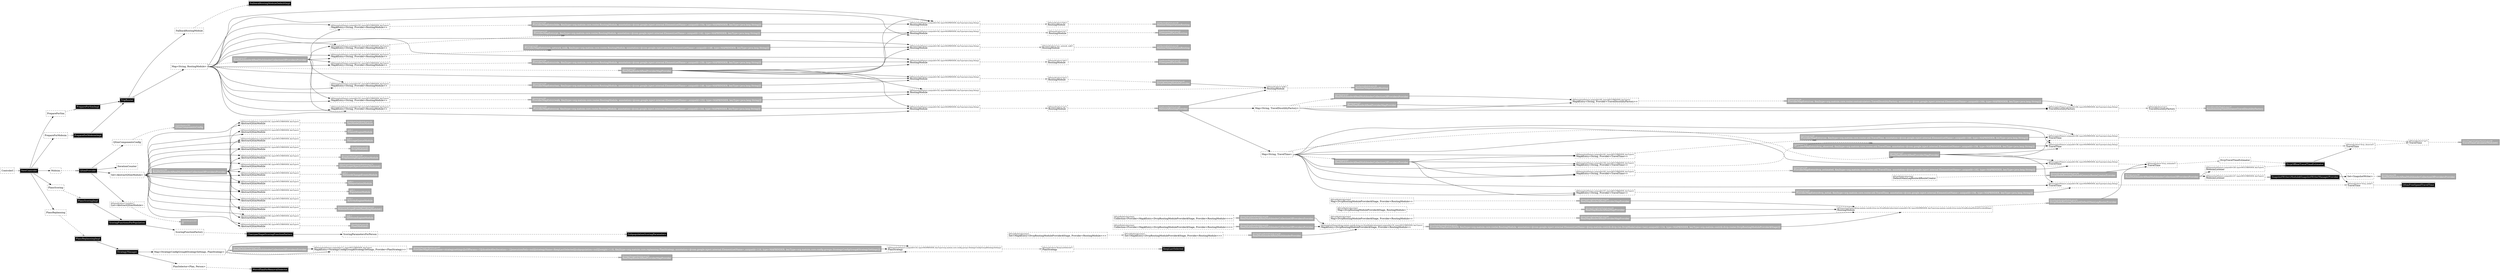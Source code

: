 digraph injector {
graph [rankdir=LR];
x50 [margin="0.02,0", shape=box, style=solid, label=<<table cellspacing="0" cellpadding="5" cellborder="0" border="0"><tr><td align="left" port="header" bgcolor="#000000"><font color="#ffffff">PrepareForMobsimImpl<br align="left"/></font></td></tr></table>>]
x70 [margin="0.02,0", shape=box, style=solid, label=<<table cellspacing="0" cellpadding="5" cellborder="0" border="0"><tr><td align="left" port="header" bgcolor="#aaaaaa"><font color="#ffffff" point-size="10">AbstractDvrpModeModule.java:64<br align="left"/></font><font color="#ffffff">RealMultibinder$RealMultibinderCollectionOfProvidersProvider<br align="left"/></font></td></tr></table>>]
x19 [margin="0.02,0", shape=box, style=dashed, label=<<table cellspacing="0" cellpadding="5" cellborder="0" border="0"><tr><td align="left" port="header" bgcolor="#ffffff"><font color="#000000" point-size="10">@DvrpMode(value=taxi)<br align="left"/></font><font color="#000000">Map&lt;DvrpRoutingModuleProvider$Stage, Provider&lt;RoutingModule&gt;&gt;<br align="left"/></font></td></tr></table>>]
x23 [margin="0.02,0", shape=box, style=solid, label=<<table cellspacing="0" cellpadding="5" cellborder="0" border="0"><tr><td align="left" port="header" bgcolor="#aaaaaa"><font color="#ffffff" point-size="10">Controler.java:223<br align="left"/></font><font color="#ffffff">[]<br align="left"/></font></td></tr></table>>]
x63 [margin="0.02,0", shape=box, style=dashed, label=<<table cellspacing="0" cellpadding="5" cellborder="0" border="0"><tr><td align="left" port="header" bgcolor="#ffffff"><font color="#000000">IterationCounter<br align="left"/></font></td></tr></table>>]
x95 [margin="0.02,0", shape=box, style=solid, label=<<table cellspacing="0" cellpadding="5" cellborder="0" border="0"><tr><td align="left" port="header" bgcolor="#000000"><font color="#ffffff">PlansScoringImpl<br align="left"/></font></td></tr></table>>]
x119 [margin="0.02,0", shape=box, style=dashed, label=<<table cellspacing="0" cellpadding="5" cellborder="0" border="0"><tr><td align="left" port="header" bgcolor="#ffffff"><font color="#000000" point-size="10">@Element(setName=,uniqueId=108, type=MULTIBINDER, keyType=)<br align="left"/></font><font color="#000000">AbstractQSimModule<br align="left"/></font></td></tr></table>>]
x126 [margin="0.02,0", shape=box, style=solid, label=<<table cellspacing="0" cellpadding="5" cellborder="0" border="0"><tr><td align="left" port="header" bgcolor="#aaaaaa"><font color="#ffffff" point-size="10">null:-1<br align="left"/></font><font color="#ffffff">PopulationModule<br align="left"/></font></td></tr></table>>]
x65 [margin="0.02,0", shape=box, style=dashed, label=<<table cellspacing="0" cellpadding="5" cellborder="0" border="0"><tr><td align="left" port="header" bgcolor="#ffffff"><font color="#000000">Mobsim<br align="left"/></font></td></tr></table>>]
x151 [margin="0.02,0", shape=box, style=solid, label=<<table cellspacing="0" cellpadding="5" cellborder="0" border="0"><tr><td align="left" port="header" bgcolor="#000000"><font color="#ffffff">TripRouter<br align="left"/></font></td></tr></table>>]
x21 [margin="0.02,0", shape=box, style=dashed, label=<<table cellspacing="0" cellpadding="5" cellborder="0" border="0"><tr><td align="left" port="header" bgcolor="#ffffff"><font color="#000000">Map&lt;String, RoutingModule&gt;<br align="left"/></font></td></tr></table>>]
x101 [margin="0.02,0", shape=box, style=dashed, label=<<table cellspacing="0" cellpadding="5" cellborder="0" border="0"><tr><td align="left" port="header" bgcolor="#ffffff"><font color="#000000" point-size="10">@Element(setName=,uniqueId=165, type=MULTIBINDER, keyType=)<br align="left"/></font><font color="#000000">Map$Entry&lt;String, Provider&lt;TravelDisutilityFactory&gt;&gt;<br align="left"/></font></td></tr></table>>]
x52 [margin="0.02,0", shape=box, style=solid, label=<<table cellspacing="0" cellpadding="5" cellborder="0" border="0"><tr><td align="left" port="header" bgcolor="#000000"><font color="#ffffff">WorstPlanForRemovalSelector<br align="left"/></font></td></tr></table>>]
x76 [margin="0.02,0", shape=box, style=solid, label=<<table cellspacing="0" cellpadding="5" cellborder="0" border="0"><tr><td align="left" port="header" bgcolor="#aaaaaa"><font color="#ffffff" point-size="10">Modules.java:196<br align="left"/></font><font color="#ffffff">RealMultibinder$RealMultibinderCollectionOfProvidersProvider<br align="left"/></font></td></tr></table>>]
x114 [margin="0.02,0", shape=box, style=dashed, label=<<table cellspacing="0" cellpadding="5" cellborder="0" border="0"><tr><td align="left" port="header" bgcolor="#ffffff"><font color="#000000" point-size="10">@Element(setName=,uniqueId=115, type=MULTIBINDER, keyType=)<br align="left"/></font><font color="#000000">AbstractQSimModule<br align="left"/></font></td></tr></table>>]
x127 [margin="0.02,0", shape=box, style=dashed, label=<<table cellspacing="0" cellpadding="5" cellborder="0" border="0"><tr><td align="left" port="header" bgcolor="#ffffff"><font color="#000000" point-size="10">@Named(value="pt")<br align="left"/></font><font color="#000000">RoutingModule<br align="left"/></font></td></tr></table>>]
x153 [margin="0.02,0", shape=box, style=solid, label=<<table cellspacing="0" cellpadding="5" cellborder="0" border="0"><tr><td align="left" port="header" bgcolor="#aaaaaa"><font color="#ffffff" point-size="10">AbstractDvrpModeModule.java:64<br align="left"/></font><font color="#ffffff">RealMapBinder$RealProviderMapProvider<br align="left"/></font></td></tr></table>>]
x82 [margin="0.02,0", shape=box, style=dashed, label=<<table cellspacing="0" cellpadding="5" cellborder="0" border="0"><tr><td align="left" port="header" bgcolor="#ffffff"><font color="#000000" point-size="10">@Element(setName=,uniqueId=160, type=MAPBINDER, keyType=java.lang.String)<br align="left"/></font><font color="#000000">TravelTime<br align="left"/></font></td></tr></table>>]
x91 [margin="0.02,0", shape=box, style=dashed, label=<<table cellspacing="0" cellpadding="5" cellborder="0" border="0"><tr><td align="left" port="header" bgcolor="#ffffff"><font color="#000000" point-size="10">@Element(setName=,uniqueId=150, type=MAPBINDER, keyType=java.lang.String)<br align="left"/></font><font color="#000000">RoutingModule<br align="left"/></font></td></tr></table>>]
x26 [margin="0.02,0", shape=box, style=dashed, label=<<table cellspacing="0" cellpadding="5" cellborder="0" border="0"><tr><td align="left" port="header" bgcolor="#ffffff"><font color="#000000">FallbackRoutingModule<br align="left"/></font></td></tr></table>>]
x59 [margin="0.02,0", shape=box, style=dashed, label=<<table cellspacing="0" cellpadding="5" cellborder="0" border="0"><tr><td align="left" port="header" bgcolor="#ffffff"><font color="#000000" point-size="10">@Named(value="ride")<br align="left"/></font><font color="#000000">RoutingModule<br align="left"/></font></td></tr></table>>]
x25 [margin="0.02,0", shape=box, style=solid, label=<<table cellspacing="0" cellpadding="5" cellborder="0" border="0"><tr><td align="left" port="header" bgcolor="#aaaaaa"><font color="#ffffff" point-size="10">Modules.java:196<br align="left"/></font><font color="#ffffff">RealMultibinder$RealMultibinderCollectionOfProvidersProvider<br align="left"/></font></td></tr></table>>]
x123 [margin="0.02,0", shape=box, style=dashed, label=<<table cellspacing="0" cellpadding="5" cellborder="0" border="0"><tr><td align="left" port="header" bgcolor="#ffffff"><font color="#000000" point-size="10">@Element(setName=,uniqueId=109, type=MULTIBINDER, keyType=)<br align="left"/></font><font color="#000000">AbstractQSimModule<br align="left"/></font></td></tr></table>>]
x3 [margin="0.02,0", shape=box, style=solid, label=<<table cellspacing="0" cellpadding="5" cellborder="0" border="0"><tr><td align="left" port="header" bgcolor="#aaaaaa"><font color="#ffffff" point-size="10">DvrpModule.java:85<br align="left"/></font><font color="#ffffff">DvrpModule$1<br align="left"/></font></td></tr></table>>]
x40 [margin="0.02,0", shape=box, style=solid, label=<<table cellspacing="0" cellpadding="5" cellborder="0" border="0"><tr><td align="left" port="header" bgcolor="#aaaaaa"><font color="#ffffff" point-size="10">Injector.java:129<br align="left"/></font><font color="#ffffff">ProviderMapEntry(bike, Key[type=org.matsim.core.router.RoutingModule, annotation=@com.google.inject.internal.Element(setName=,uniqueId=154, type=MAPBINDER, keyType=java.lang.String)])<br align="left"/></font></td></tr></table>>]
x7 [margin="0.02,0", shape=box, style=dashed, label=<<table cellspacing="0" cellpadding="5" cellborder="0" border="0"><tr><td align="left" port="header" bgcolor="#ffffff"><font color="#000000" point-size="10">@Element(setName=,uniqueId=136, type=MULTIBINDER, keyType=)<br align="left"/></font><font color="#000000">AbstractQSimModule<br align="left"/></font></td></tr></table>>]
x73 [margin="0.02,0", shape=box, style=dashed, label=<<table cellspacing="0" cellpadding="5" cellborder="0" border="0"><tr><td align="left" port="header" bgcolor="#ffffff"><font color="#000000" point-size="10">@Element(setName=,uniqueId=129, type=MULTIBINDER, keyType=)<br align="left"/></font><font color="#000000">MobsimListener<br align="left"/></font></td></tr></table>>]
x48 [margin="0.02,0", shape=box, style=dashed, label=<<table cellspacing="0" cellpadding="5" cellborder="0" border="0"><tr><td align="left" port="header" bgcolor="#ffffff"><font color="#000000">PlansScoring<br align="left"/></font></td></tr></table>>]
x28 [margin="0.02,0", shape=box, style=dashed, label=<<table cellspacing="0" cellpadding="5" cellborder="0" border="0"><tr><td align="left" port="header" bgcolor="#ffffff"><font color="#000000" point-size="10">@Element(setName=,uniqueId=151, type=MULTIBINDER, keyType=)<br align="left"/></font><font color="#000000">Map$Entry&lt;String, Provider&lt;RoutingModule&gt;&gt;<br align="left"/></font></td></tr></table>>]
x34 [margin="0.02,0", shape=box, style=solid, label=<<table cellspacing="0" cellpadding="5" cellborder="0" border="0"><tr><td align="left" port="header" bgcolor="#aaaaaa"><font color="#ffffff" point-size="10">Injector.java:129<br align="left"/></font><font color="#ffffff">ProviderMapEntry(taxi, Key[type=org.matsim.core.router.RoutingModule, annotation=@com.google.inject.internal.Element(setName=,uniqueId=146, type=MAPBINDER, keyType=java.lang.String)])<br align="left"/></font></td></tr></table>>]
x58 [margin="0.02,0", shape=box, style=dashed, label=<<table cellspacing="0" cellpadding="5" cellborder="0" border="0"><tr><td align="left" port="header" bgcolor="#ffffff"><font color="#000000">PrepareForSim<br align="left"/></font></td></tr></table>>]
x156 [margin="0.02,0", shape=box, style=dashed, label=<<table cellspacing="0" cellpadding="5" cellborder="0" border="0"><tr><td align="left" port="header" bgcolor="#ffffff"><font color="#000000" point-size="10">@Element(setName=,uniqueId=159, type=MULTIBINDER, keyType=)<br align="left"/></font><font color="#000000">Map$Entry&lt;String, Provider&lt;TravelTime&gt;&gt;<br align="left"/></font></td></tr></table>>]
x157 [margin="0.02,0", shape=box, style=solid, label=<<table cellspacing="0" cellpadding="5" cellborder="0" border="0"><tr><td align="left" port="header" bgcolor="#aaaaaa"><font color="#ffffff" point-size="10">Injector.java:129<br align="left"/></font><font color="#ffffff">ProviderMapEntry(dvrp_observed, Key[type=org.matsim.core.router.util.TravelTime, annotation=@com.google.inject.internal.Element(setName=,uniqueId=158, type=MAPBINDER, keyType=java.lang.String)])<br align="left"/></font></td></tr></table>>]
x55 [margin="0.02,0", shape=box, style=solid, label=<<table cellspacing="0" cellpadding="5" cellborder="0" border="0"><tr><td align="left" port="header" bgcolor="#aaaaaa"><font color="#ffffff" point-size="10">Injector.java:127<br align="left"/></font><font color="#ffffff">RealMapBinder$RealProviderMapProvider<br align="left"/></font></td></tr></table>>]
x74 [margin="0.02,0", shape=box, style=dashed, label=<<table cellspacing="0" cellpadding="5" cellborder="0" border="0"><tr><td align="left" port="header" bgcolor="#ffffff"><font color="#000000">Set&lt;AbstractQSimModule&gt;<br align="left"/></font></td></tr></table>>]
x143 [margin="0.02,0", shape=box, style=dashed, label=<<table cellspacing="0" cellpadding="5" cellborder="0" border="0"><tr><td align="left" port="header" bgcolor="#ffffff"><font color="#000000" point-size="10">@DvrpMode(value=taxi)<br align="left"/></font><font color="#000000">Map&lt;DvrpRoutingModuleProvider$Stage, RoutingModule&gt;<br align="left"/></font></td></tr></table>>]
x22 [margin="0.02,0", shape=box, style=dashed, label=<<table cellspacing="0" cellpadding="5" cellborder="0" border="0"><tr><td align="left" port="header" bgcolor="#ffffff"><font color="#000000" point-size="10">@Named(value="overrides")<br align="left"/></font><font color="#000000">List&lt;AbstractQSimModule&gt;<br align="left"/></font></td></tr></table>>]
x45 [margin="0.02,0", shape=box, style=dashed, label=<<table cellspacing="0" cellpadding="5" cellborder="0" border="0"><tr><td align="left" port="header" bgcolor="#ffffff"><font color="#000000" point-size="10">@Named(value="dvrp_estimated")<br align="left"/></font><font color="#000000">TravelTime<br align="left"/></font></td></tr></table>>]
x80 [margin="0.02,0", shape=box, style=dashed, label=<<table cellspacing="0" cellpadding="5" cellborder="0" border="0"><tr><td align="left" port="header" bgcolor="#ffffff"><font color="#000000" point-size="10">@Element(setName=,uniqueId=152, type=MAPBINDER, keyType=java.lang.String)<br align="left"/></font><font color="#000000">RoutingModule<br align="left"/></font></td></tr></table>>]
x99 [margin="0.02,0", shape=box, style=solid, label=<<table cellspacing="0" cellpadding="5" cellborder="0" border="0"><tr><td align="left" port="header" bgcolor="#000000"><font color="#ffffff">QSimProvider<br align="left"/></font></td></tr></table>>]
x62 [margin="0.02,0", shape=box, style=solid, label=<<table cellspacing="0" cellpadding="5" cellborder="0" border="0"><tr><td align="left" port="header" bgcolor="#aaaaaa"><font color="#ffffff" point-size="10">TravelTimeCalculatorModule.java:69<br align="left"/></font><font color="#ffffff">TravelTimeCalculatorModule$1<br align="left"/></font></td></tr></table>>]
x8 [margin="0.02,0", shape=box, style=solid, label=<<table cellspacing="0" cellpadding="5" cellborder="0" border="0"><tr><td align="left" port="header" bgcolor="#aaaaaa"><font color="#ffffff" point-size="10">FleetModule.java:58<br align="left"/></font><font color="#ffffff">FleetModule$1<br align="left"/></font></td></tr></table>>]
x4 [margin="0.02,0", shape=box, style=dashed, label=<<table cellspacing="0" cellpadding="5" cellborder="0" border="0"><tr><td align="left" port="header" bgcolor="#ffffff"><font color="#000000" point-size="10">@Element(setName=,uniqueId=141, type=MULTIBINDER, keyType=)<br align="left"/></font><font color="#000000">AbstractQSimModule<br align="left"/></font></td></tr></table>>]
x124 [margin="0.02,0", shape=box, style=solid, label=<<table cellspacing="0" cellpadding="5" cellborder="0" border="0"><tr><td align="left" port="header" bgcolor="#aaaaaa"><font color="#ffffff" point-size="10">null:-1<br align="left"/></font><font color="#ffffff">QNetsimEngineModule<br align="left"/></font></td></tr></table>>]
x41 [margin="0.02,0", shape=box, style=solid, label=<<table cellspacing="0" cellpadding="5" cellborder="0" border="0"><tr><td align="left" port="header" bgcolor="#000000"><font color="#ffffff">ScoringFunctionsForPopulation<br align="left"/></font></td></tr></table>>]
x107 [margin="0.02,0", shape=box, style=solid, label=<<table cellspacing="0" cellpadding="5" cellborder="0" border="0"><tr><td align="left" port="header" bgcolor="#000000"><font color="#ffffff">SubpopulationScoringParameters<br align="left"/></font></td></tr></table>>]
x15 [margin="0.02,0", shape=box, style=dashed, label=<<table cellspacing="0" cellpadding="5" cellborder="0" border="0"><tr><td align="left" port="header" bgcolor="#ffffff"><font color="#000000" point-size="10">@DvrpMode(value=taxi)<br align="left"/></font><font color="#000000">DefaultMainLegRouter$RouteCreator<br align="left"/></font></td></tr></table>>]
x152 [margin="0.02,0", shape=box, style=dashed, label=<<table cellspacing="0" cellpadding="5" cellborder="0" border="0"><tr><td align="left" port="header" bgcolor="#ffffff"><font color="#000000" point-size="10">@DvrpMode(value=taxi)<br align="left"/></font><font color="#000000">Map&lt;DvrpRoutingModuleProvider$Stage, Provider&lt;RoutingModule&gt;&gt;<br align="left"/></font></td></tr></table>>]
x78 [margin="0.02,0", shape=box, style=dashed, label=<<table cellspacing="0" cellpadding="5" cellborder="0" border="0"><tr><td align="left" port="header" bgcolor="#ffffff"><font color="#000000" point-size="10">@Named(value="walk")<br align="left"/></font><font color="#000000">RoutingModule<br align="left"/></font></td></tr></table>>]
x83 [margin="0.02,0", shape=box, style=dashed, label=<<table cellspacing="0" cellpadding="5" cellborder="0" border="0"><tr><td align="left" port="header" bgcolor="#ffffff"><font color="#000000" point-size="10">@Element(setName=,uniqueId=162, type=MAPBINDER, keyType=java.lang.String)<br align="left"/></font><font color="#000000">TravelTime<br align="left"/></font></td></tr></table>>]
x92 [margin="0.02,0", shape=box, style=dashed, label=<<table cellspacing="0" cellpadding="5" cellborder="0" border="0"><tr><td align="left" port="header" bgcolor="#ffffff"><font color="#000000" point-size="10">@Element(setName=,uniqueId=144, type=MAPBINDER, keyType=java.lang.String)<br align="left"/></font><font color="#000000">RoutingModule<br align="left"/></font></td></tr></table>>]
x6 [margin="0.02,0", shape=box, style=solid, label=<<table cellspacing="0" cellpadding="5" cellborder="0" border="0"><tr><td align="left" port="header" bgcolor="#aaaaaa"><font color="#ffffff" point-size="10">StrategyManagerModule.java:54<br align="left"/></font><font color="#ffffff">RealMapBinder$RealProviderMapProvider<br align="left"/></font></td></tr></table>>]
x112 [margin="0.02,0", shape=box, style=dashed, label=<<table cellspacing="0" cellpadding="5" cellborder="0" border="0"><tr><td align="left" port="header" bgcolor="#ffffff"><font color="#000000" point-size="10">@Element(setName=,uniqueId=113, type=MULTIBINDER, keyType=)<br align="left"/></font><font color="#000000">AbstractQSimModule<br align="left"/></font></td></tr></table>>]
x31 [margin="0.02,0", shape=box, style=solid, label=<<table cellspacing="0" cellpadding="5" cellborder="0" border="0"><tr><td align="left" port="header" bgcolor="#aaaaaa"><font color="#ffffff" point-size="10">Injector.java:129<br align="left"/></font><font color="#ffffff">ProviderMapEntry(non_network_walk, Key[type=org.matsim.core.router.RoutingModule, annotation=@com.google.inject.internal.Element(setName=,uniqueId=148, type=MAPBINDER, keyType=java.lang.String)])<br align="left"/></font></td></tr></table>>]
x137 [margin="0.02,0", shape=box, style=dashed, label=<<table cellspacing="0" cellpadding="5" cellborder="0" border="0"><tr><td align="left" port="header" bgcolor="#ffffff"><font color="#000000" point-size="10">@Element(setName=,uniqueId=116, type=MAPBINDER, keyType=org.matsim.core.config.groups.StrategyConfigGroup$StrategySettings)<br align="left"/></font><font color="#000000">PlanStrategy<br align="left"/></font></td></tr></table>>]
x32 [margin="0.02,0", shape=box, style=dashed, label=<<table cellspacing="0" cellpadding="5" cellborder="0" border="0"><tr><td align="left" port="header" bgcolor="#ffffff"><font color="#000000">ScoringParametersForPerson<br align="left"/></font></td></tr></table>>]
x42 [margin="0.02,0", shape=box, style=dashed, label=<<table cellspacing="0" cellpadding="5" cellborder="0" border="0"><tr><td align="left" port="header" bgcolor="#ffffff"><font color="#000000" point-size="10">@Element(setName=,uniqueId=153, type=MULTIBINDER, keyType=)<br align="left"/></font><font color="#000000">Map$Entry&lt;String, Provider&lt;RoutingModule&gt;&gt;<br align="left"/></font></td></tr></table>>]
x148 [margin="0.02,0", shape=box, style=solid, label=<<table cellspacing="0" cellpadding="5" cellborder="0" border="0"><tr><td align="left" port="header" bgcolor="#aaaaaa"><font color="#ffffff" point-size="10">TripRouterModule.java:58<br align="left"/></font><font color="#ffffff">BeelineTeleportationRouting<br align="left"/></font></td></tr></table>>]
x102 [margin="0.02,0", shape=box, style=solid, label=<<table cellspacing="0" cellpadding="5" cellborder="0" border="0"><tr><td align="left" port="header" bgcolor="#aaaaaa"><font color="#ffffff" point-size="10">Injector.java:129<br align="left"/></font><font color="#ffffff">ProviderMapEntry(car, Key[type=org.matsim.core.router.costcalculators.TravelDisutilityFactory, annotation=@com.google.inject.internal.Element(setName=,uniqueId=164, type=MAPBINDER, keyType=java.lang.String)])<br align="left"/></font></td></tr></table>>]
x111 [margin="0.02,0", shape=box, style=dashed, label=<<table cellspacing="0" cellpadding="5" cellborder="0" border="0"><tr><td align="left" port="header" bgcolor="#ffffff"><font color="#000000">Set&lt;SnapshotWriter&gt;<br align="left"/></font></td></tr></table>>]
x66 [margin="0.02,0", shape=box, style=dashed, label=<<table cellspacing="0" cellpadding="5" cellborder="0" border="0"><tr><td align="left" port="header" bgcolor="#ffffff"><font color="#000000" point-size="10">@Element(setName=,uniqueId=156, type=MAPBINDER, keyType=java.lang.String)<br align="left"/></font><font color="#000000">TravelTime<br align="left"/></font></td></tr></table>>]
x149 [margin="0.02,0", shape=box, style=dashed, label=<<table cellspacing="0" cellpadding="5" cellborder="0" border="0"><tr><td align="left" port="header" bgcolor="#ffffff"><font color="#000000" point-size="10">@Named(value="KeepLastSelected")<br align="left"/></font><font color="#000000">PlanStrategy<br align="left"/></font></td></tr></table>>]
x71 [margin="0.02,0", shape=box, style=dashed, label=<<table cellspacing="0" cellpadding="5" cellborder="0" border="0"><tr><td align="left" port="header" bgcolor="#ffffff"><font color="#000000" point-size="10">@Element(setName=@org.matsim.contrib.dvrp.run.DvrpMode(value=taxi),uniqueId=134, type=MAPBINDER, keyType=org.matsim.contrib.dvrp.router.DvrpRoutingModuleProvider$Stage)<br align="left"/></font><font color="#000000">RoutingModule<br align="left"/></font></td></tr></table>>]
x122 [margin="0.02,0", shape=box, style=solid, label=<<table cellspacing="0" cellpadding="5" cellborder="0" border="0"><tr><td align="left" port="header" bgcolor="#aaaaaa"><font color="#ffffff" point-size="10">null:-1<br align="left"/></font><font color="#ffffff">TeleportationModule<br align="left"/></font></td></tr></table>>]
x133 [margin="0.02,0", shape=box, style=solid, label=<<table cellspacing="0" cellpadding="5" cellborder="0" border="0"><tr><td align="left" port="header" bgcolor="#000000"><font color="#ffffff">QSimFreeSpeedTravelTime<br align="left"/></font></td></tr></table>>]
x130 [margin="0.02,0", shape=box, style=dashed, label=<<table cellspacing="0" cellpadding="5" cellborder="0" border="0"><tr><td align="left" port="header" bgcolor="#ffffff"><font color="#000000" point-size="10">@Element(setName=,uniqueId=107, type=MULTIBINDER, keyType=)<br align="left"/></font><font color="#000000">AbstractQSimModule<br align="left"/></font></td></tr></table>>]
x140 [margin="0.02,0", shape=box, style=dashed, label=<<table cellspacing="0" cellpadding="5" cellborder="0" border="0"><tr><td align="left" port="header" bgcolor="#ffffff"><font color="#000000" point-size="10">@Named(value="car")<br align="left"/></font><font color="#000000">RoutingModule<br align="left"/></font></td></tr></table>>]
x49 [margin="0.02,0", shape=box, style=dashed, label=<<table cellspacing="0" cellpadding="5" cellborder="0" border="0"><tr><td align="left" port="header" bgcolor="#ffffff"><font color="#000000">PrepareForMobsim<br align="left"/></font></td></tr></table>>]
x103 [margin="0.02,0", shape=box, style=dashed, label=<<table cellspacing="0" cellpadding="5" cellborder="0" border="0"><tr><td align="left" port="header" bgcolor="#ffffff"><font color="#000000" point-size="10">@Named(value="taxi")<br align="left"/></font><font color="#000000">RoutingModule<br align="left"/></font></td></tr></table>>]
x155 [margin="0.02,0", shape=box, style=solid, label=<<table cellspacing="0" cellpadding="5" cellborder="0" border="0"><tr><td align="left" port="header" bgcolor="#aaaaaa"><font color="#ffffff" point-size="10">Controler.java:500<br align="left"/></font><font color="#ffffff">QSimComponentsConfig<br align="left"/></font></td></tr></table>>]
x12 [margin="0.02,0", shape=box, style=solid, label=<<table cellspacing="0" cellpadding="5" cellborder="0" border="0"><tr><td align="left" port="header" bgcolor="#aaaaaa"><font color="#ffffff" point-size="10">AbstractDvrpModeModule.java:64<br align="left"/></font><font color="#ffffff">RealMultibinder$RealMultibinderCollectionOfProvidersProvider<br align="left"/></font></td></tr></table>>]
x35 [margin="0.02,0", shape=box, style=dashed, label=<<table cellspacing="0" cellpadding="5" cellborder="0" border="0"><tr><td align="left" port="header" bgcolor="#ffffff"><font color="#000000" point-size="10">@Element(setName=,uniqueId=145, type=MULTIBINDER, keyType=)<br align="left"/></font><font color="#000000">Map$Entry&lt;String, Provider&lt;RoutingModule&gt;&gt;<br align="left"/></font></td></tr></table>>]
x146 [margin="0.02,0", shape=box, style=solid, label=<<table cellspacing="0" cellpadding="5" cellborder="0" border="0"><tr><td align="left" port="header" bgcolor="#aaaaaa"><font color="#ffffff" point-size="10">Injector.java:129<br align="left"/></font><font color="#ffffff">ProviderMapEntry(dvrp_initial, Key[type=org.matsim.core.router.util.TravelTime, annotation=@com.google.inject.internal.Element(setName=,uniqueId=156, type=MAPBINDER, keyType=java.lang.String)])<br align="left"/></font></td></tr></table>>]
x54 [margin="0.02,0", shape=box, style=solid, label=<<table cellspacing="0" cellpadding="5" cellborder="0" border="0"><tr><td align="left" port="header" bgcolor="#aaaaaa"><font color="#ffffff" point-size="10">AbstractDvrpModeModule.java:64<br align="left"/></font><font color="#ffffff">RealMultibinder$RealMultibinderProvider<br align="left"/></font></td></tr></table>>]
x129 [margin="0.02,0", shape=box, style=dashed, label=<<table cellspacing="0" cellpadding="5" cellborder="0" border="0"><tr><td align="left" port="header" bgcolor="#ffffff"><font color="#000000">DvrpTravelTimeEstimator<br align="left"/></font></td></tr></table>>]
x81 [margin="0.02,0", shape=box, style=dashed, label=<<table cellspacing="0" cellpadding="5" cellborder="0" border="0"><tr><td align="left" port="header" bgcolor="#ffffff"><font color="#000000" point-size="10">@Element(setName=,uniqueId=154, type=MAPBINDER, keyType=java.lang.String)<br align="left"/></font><font color="#000000">RoutingModule<br align="left"/></font></td></tr></table>>]
x57 [margin="0.02,0", shape=box, style=solid, label=<<table cellspacing="0" cellpadding="5" cellborder="0" border="0"><tr><td align="left" port="header" bgcolor="#000000"><font color="#ffffff">SnapshotWritersModule$SnapshotWriterManagerProvider<br align="left"/></font></td></tr></table>>]
x61 [margin="0.02,0", shape=box, style=dashed, label=<<table cellspacing="0" cellpadding="5" cellborder="0" border="0"><tr><td align="left" port="header" bgcolor="#ffffff"><font color="#000000" point-size="10">@Named(value="car")<br align="left"/></font><font color="#000000">TravelTime<br align="left"/></font></td></tr></table>>]
x134 [margin="0.02,0", shape=box, style=dashed, label=<<table cellspacing="0" cellpadding="5" cellborder="0" border="0"><tr><td align="left" port="header" bgcolor="#ffffff"><font color="#000000" point-size="10">@Element(setName=,uniqueId=164, type=MAPBINDER, keyType=java.lang.String)<br align="left"/></font><font color="#000000">TravelDisutilityFactory<br align="left"/></font></td></tr></table>>]
x47 [margin="0.02,0", shape=box, style=solid, label=<<table cellspacing="0" cellpadding="5" cellborder="0" border="0"><tr><td align="left" port="header" bgcolor="#aaaaaa"><font color="#ffffff" point-size="10">Injector.java:129<br align="left"/></font><font color="#ffffff">ProviderMapEntry(pt, Key[type=org.matsim.core.router.RoutingModule, annotation=@com.google.inject.internal.Element(setName=,uniqueId=142, type=MAPBINDER, keyType=java.lang.String)])<br align="left"/></font></td></tr></table>>]
x131 [margin="0.02,0", shape=box, style=solid, label=<<table cellspacing="0" cellpadding="5" cellborder="0" border="0"><tr><td align="left" port="header" bgcolor="#aaaaaa"><font color="#ffffff" point-size="10">null:-1<br align="left"/></font><font color="#ffffff">MessageQueueModule<br align="left"/></font></td></tr></table>>]
x2 [margin="0.02,0", shape=box, style=dashed, label=<<table cellspacing="0" cellpadding="5" cellborder="0" border="0"><tr><td align="left" port="header" bgcolor="#ffffff"><font color="#000000" point-size="10">@Element(setName=,uniqueId=131, type=MULTIBINDER, keyType=)<br align="left"/></font><font color="#000000">AbstractQSimModule<br align="left"/></font></td></tr></table>>]
x144 [margin="0.02,0", shape=box, style=solid, label=<<table cellspacing="0" cellpadding="5" cellborder="0" border="0"><tr><td align="left" port="header" bgcolor="#aaaaaa"><font color="#ffffff" point-size="10">AbstractDvrpModeModule.java:64<br align="left"/></font><font color="#ffffff">RealMapBinder$RealMapProvider<br align="left"/></font></td></tr></table>>]
x64 [margin="0.02,0", shape=box, style=solid, label=<<table cellspacing="0" cellpadding="5" cellborder="0" border="0"><tr><td align="left" port="header" bgcolor="#aaaaaa"><font color="#ffffff" point-size="10">StrategyManagerModule.java:54<br align="left"/></font><font color="#ffffff">RealMultibinder$RealMultibinderCollectionOfProvidersProvider<br align="left"/></font></td></tr></table>>]
x27 [margin="0.02,0", shape=box, style=dashed, label=<<table cellspacing="0" cellpadding="5" cellborder="0" border="0"><tr><td align="left" port="header" bgcolor="#ffffff"><font color="#000000" point-size="10">@Named(value="dvrp_observed")<br align="left"/></font><font color="#000000">TravelTime<br align="left"/></font></td></tr></table>>]
x135 [margin="0.02,0", shape=box, style=dashed, label=<<table cellspacing="0" cellpadding="5" cellborder="0" border="0"><tr><td align="left" port="header" bgcolor="#ffffff"><font color="#000000" point-size="10">@Element(setName=,uniqueId=161, type=MULTIBINDER, keyType=)<br align="left"/></font><font color="#000000">Map$Entry&lt;String, Provider&lt;TravelTime&gt;&gt;<br align="left"/></font></td></tr></table>>]
x97 [margin="0.02,0", shape=box, style=solid, label=<<table cellspacing="0" cellpadding="5" cellborder="0" border="0"><tr><td align="left" port="header" bgcolor="#aaaaaa"><font color="#ffffff" point-size="10">StrategyManagerModule.java:87<br align="left"/></font><font color="#ffffff">ProviderMapEntry([name=strategysettings][nOfParams=5][disableAfterIteration=-1][executionPath=null][strategyName=KeepLastSelected][subpopulation=null][weight=1.0], Key[type=org.matsim.core.replanning.PlanStrategy, annotation=@com.google.inject.internal.Element(setName=,uniqueId=116, type=MAPBINDER, keyType=org.matsim.core.config.groups.StrategyConfigGroup$StrategySettings)])<br align="left"/></font></td></tr></table>>]
x100 [margin="0.02,0", shape=box, style=dashed, label=<<table cellspacing="0" cellpadding="5" cellborder="0" border="0"><tr><td align="left" port="header" bgcolor="#ffffff"><font color="#000000">Map&lt;String, TravelTime&gt;<br align="left"/></font></td></tr></table>>]
x132 [margin="0.02,0", shape=box, style=dashed, label=<<table cellspacing="0" cellpadding="5" cellborder="0" border="0"><tr><td align="left" port="header" bgcolor="#ffffff"><font color="#000000" point-size="10">@Named(value="dvrp_initial")<br align="left"/></font><font color="#000000">TravelTime<br align="left"/></font></td></tr></table>>]
x16 [margin="0.02,0", shape=box, style=solid, label=<<table cellspacing="0" cellpadding="5" cellborder="0" border="0"><tr><td align="left" port="header" bgcolor="#aaaaaa"><font color="#ffffff" point-size="10">AbstractDvrpModeModule.java:56<br align="left"/></font><font color="#ffffff">DvrpModeRoutingModule$GenericRouteCreatorProvider<br align="left"/></font></td></tr></table>>]
x93 [margin="0.02,0", shape=box, style=dashed, label=<<table cellspacing="0" cellpadding="5" cellborder="0" border="0"><tr><td align="left" port="header" bgcolor="#ffffff"><font color="#000000" point-size="10">@Element(setName=,uniqueId=146, type=MAPBINDER, keyType=java.lang.String)<br align="left"/></font><font color="#000000">RoutingModule<br align="left"/></font></td></tr></table>>]
x38 [margin="0.02,0", shape=box, style=solid, label=<<table cellspacing="0" cellpadding="5" cellborder="0" border="0"><tr><td align="left" port="header" bgcolor="#000000"><font color="#ffffff">CharyparNagelScoringFunctionFactory<br align="left"/></font></td></tr></table>>]
x115 [margin="0.02,0", shape=box, style=solid, label=<<table cellspacing="0" cellpadding="5" cellborder="0" border="0"><tr><td align="left" port="header" bgcolor="#aaaaaa"><font color="#ffffff" point-size="10">MobsimScopeEventHandlingModule.java:41<br align="left"/></font><font color="#ffffff">MobsimScopeEventHandlingModule$1<br align="left"/></font></td></tr></table>>]
x128 [margin="0.02,0", shape=box, style=solid, label=<<table cellspacing="0" cellpadding="5" cellborder="0" border="0"><tr><td align="left" port="header" bgcolor="#aaaaaa"><font color="#ffffff" point-size="10">TripRouterModule.java:55<br align="left"/></font><font color="#ffffff">FreespeedFactorRouting<br align="left"/></font></td></tr></table>>]
x110 [margin="0.02,0", shape=box, style=solid, label=<<table cellspacing="0" cellpadding="5" cellborder="0" border="0"><tr><td align="left" port="header" bgcolor="#aaaaaa"><font color="#ffffff" point-size="10">Injector.java:127<br align="left"/></font><font color="#ffffff">RealMapBinder$RealProviderMapProvider<br align="left"/></font></td></tr></table>>]
x79 [margin="0.02,0", shape=box, style=solid, label=<<table cellspacing="0" cellpadding="5" cellborder="0" border="0"><tr><td align="left" port="header" bgcolor="#aaaaaa"><font color="#ffffff" point-size="10">TripRouterModule.java:58<br align="left"/></font><font color="#ffffff">BeelineTeleportationRouting<br align="left"/></font></td></tr></table>>]
x13 [margin="0.02,0", shape=box, style=dashed, label=<<table cellspacing="0" cellpadding="5" cellborder="0" border="0"><tr><td align="left" port="header" bgcolor="#ffffff"><font color="#000000" point-size="10">@Element(setName=,uniqueId=132, type=MULTIBINDER, keyType=)<br align="left"/></font><font color="#000000">AbstractQSimModule<br align="left"/></font></td></tr></table>>]
x33 [margin="0.02,0", shape=box, style=dashed, label=<<table cellspacing="0" cellpadding="5" cellborder="0" border="0"><tr><td align="left" port="header" bgcolor="#ffffff"><font color="#000000" point-size="10">@Element(setName=,uniqueId=147, type=MULTIBINDER, keyType=)<br align="left"/></font><font color="#000000">Map$Entry&lt;String, Provider&lt;RoutingModule&gt;&gt;<br align="left"/></font></td></tr></table>>]
x24 [margin="0.02,0", shape=box, style=dashed, label=<<table cellspacing="0" cellpadding="5" cellborder="0" border="0"><tr><td align="left" port="header" bgcolor="#ffffff"><font color="#000000">PlansReplanning<br align="left"/></font></td></tr></table>>]
x0 [margin="0.02,0", shape=box, style=dashed, label=<<table cellspacing="0" cellpadding="5" cellborder="0" border="0"><tr><td align="left" port="header" bgcolor="#ffffff"><font color="#000000" point-size="10">@Element(setName=,uniqueId=140, type=MULTIBINDER, keyType=)<br align="left"/></font><font color="#000000">AbstractQSimModule<br align="left"/></font></td></tr></table>>]
x9 [margin="0.02,0", shape=box, style=dashed, label=<<table cellspacing="0" cellpadding="5" cellborder="0" border="0"><tr><td align="left" port="header" bgcolor="#ffffff"><font color="#000000" point-size="10">@Named(value="car")<br align="left"/></font><font color="#000000">TravelDisutilityFactory<br align="left"/></font></td></tr></table>>]
x60 [margin="0.02,0", shape=box, style=solid, label=<<table cellspacing="0" cellpadding="5" cellborder="0" border="0"><tr><td align="left" port="header" bgcolor="#aaaaaa"><font color="#ffffff" point-size="10">TripRouterModule.java:55<br align="left"/></font><font color="#ffffff">FreespeedFactorRouting<br align="left"/></font></td></tr></table>>]
x139 [margin="0.02,0", shape=box, style=solid, label=<<table cellspacing="0" cellpadding="5" cellborder="0" border="0"><tr><td align="left" port="header" bgcolor="#aaaaaa"><font color="#ffffff" point-size="10">Injector.java:129<br align="left"/></font><font color="#ffffff">ProviderMapEntry(dvrp_estimated, Key[type=org.matsim.core.router.util.TravelTime, annotation=@com.google.inject.internal.Element(setName=,uniqueId=162, type=MAPBINDER, keyType=java.lang.String)])<br align="left"/></font></td></tr></table>>]
x39 [margin="0.02,0", shape=box, style=dashed, label=<<table cellspacing="0" cellpadding="5" cellborder="0" border="0"><tr><td align="left" port="header" bgcolor="#ffffff"><font color="#000000" point-size="10">@Element(setName=,uniqueId=155, type=MULTIBINDER, keyType=)<br align="left"/></font><font color="#000000">Map$Entry&lt;String, Provider&lt;RoutingModule&gt;&gt;<br align="left"/></font></td></tr></table>>]
x120 [margin="0.02,0", shape=box, style=solid, label=<<table cellspacing="0" cellpadding="5" cellborder="0" border="0"><tr><td align="left" port="header" bgcolor="#aaaaaa"><font color="#ffffff" point-size="10">null:-1<br align="left"/></font><font color="#ffffff">ActivityEngineModule<br align="left"/></font></td></tr></table>>]
x84 [margin="0.02,0", shape=box, style=dashed, label=<<table cellspacing="0" cellpadding="5" cellborder="0" border="0"><tr><td align="left" port="header" bgcolor="#ffffff"><font color="#000000" point-size="10">@Element(setName=@org.matsim.contrib.dvrp.run.DvrpMode(value=taxi),uniqueId=135, type=MULTIBINDER, keyType=)<br align="left"/></font><font color="#000000">Map$Entry&lt;DvrpRoutingModuleProvider$Stage, Provider&lt;RoutingModule&gt;&gt;<br align="left"/></font></td></tr></table>>]
x10 [margin="0.02,0", shape=box, style=solid, label=<<table cellspacing="0" cellpadding="5" cellborder="0" border="0"><tr><td align="left" port="header" bgcolor="#aaaaaa"><font color="#ffffff" point-size="10">TravelDisutilityModule.java:37<br align="left"/></font><font color="#ffffff">RandomizingTimeDistanceTravelDisutilityFactory<br align="left"/></font></td></tr></table>>]
x44 [margin="0.02,0", shape=box, style=solid, label=<<table cellspacing="0" cellpadding="5" cellborder="0" border="0"><tr><td align="left" port="header" bgcolor="#aaaaaa"><font color="#ffffff" point-size="10">Injector.java:127<br align="left"/></font><font color="#ffffff">RealMultibinder$RealMultibinderCollectionOfProvidersProvider<br align="left"/></font></td></tr></table>>]
x105 [margin="0.02,0", shape=box, style=solid, label=<<table cellspacing="0" cellpadding="5" cellborder="0" border="0"><tr><td align="left" port="header" bgcolor="#aaaaaa"><font color="#ffffff" point-size="10">Injector.java:127<br align="left"/></font><font color="#ffffff">RealMultibinder$RealMultibinderCollectionOfProvidersProvider<br align="left"/></font></td></tr></table>>]
x67 [margin="0.02,0", shape=box, style=dashed, label=<<table cellspacing="0" cellpadding="5" cellborder="0" border="0"><tr><td align="left" port="header" bgcolor="#ffffff"><font color="#000000" point-size="10">@Element(setName=,uniqueId=158, type=MAPBINDER, keyType=java.lang.String)<br align="left"/></font><font color="#000000">TravelTime<br align="left"/></font></td></tr></table>>]
x51 [margin="0.02,0", shape=box, style=dashed, label=<<table cellspacing="0" cellpadding="5" cellborder="0" border="0"><tr><td align="left" port="header" bgcolor="#ffffff"><font color="#000000">PlanSelector&lt;Plan, Person&gt;<br align="left"/></font></td></tr></table>>]
x85 [margin="0.02,0", shape=box, style=solid, label=<<table cellspacing="0" cellpadding="5" cellborder="0" border="0"><tr><td align="left" port="header" bgcolor="#aaaaaa"><font color="#ffffff" point-size="10">DvrpModeRoutingModule.java:51<br align="left"/></font><font color="#ffffff">ProviderMapEntry(MAIN, Key[type=org.matsim.core.router.RoutingModule, annotation=@com.google.inject.internal.Element(setName=@org.matsim.contrib.dvrp.run.DvrpMode(value=taxi),uniqueId=134, type=MAPBINDER, keyType=org.matsim.contrib.dvrp.router.DvrpRoutingModuleProvider$Stage)])<br align="left"/></font></td></tr></table>>]
x89 [margin="0.02,0", shape=box, style=solid, label=<<table cellspacing="0" cellpadding="5" cellborder="0" border="0"><tr><td align="left" port="header" bgcolor="#aaaaaa"><font color="#ffffff" point-size="10">TripRouterModule.java:58<br align="left"/></font><font color="#ffffff">BeelineTeleportationRouting<br align="left"/></font></td></tr></table>>]
x29 [margin="0.02,0", shape=box, style=solid, label=<<table cellspacing="0" cellpadding="5" cellborder="0" border="0"><tr><td align="left" port="header" bgcolor="#aaaaaa"><font color="#ffffff" point-size="10">Injector.java:129<br align="left"/></font><font color="#ffffff">ProviderMapEntry(ride, Key[type=org.matsim.core.router.RoutingModule, annotation=@com.google.inject.internal.Element(setName=,uniqueId=150, type=MAPBINDER, keyType=java.lang.String)])<br align="left"/></font></td></tr></table>>]
x88 [margin="0.02,0", shape=box, style=dashed, label=<<table cellspacing="0" cellpadding="5" cellborder="0" border="0"><tr><td align="left" port="header" bgcolor="#ffffff"><font color="#000000" point-size="10">@Named(value="bike")<br align="left"/></font><font color="#000000">RoutingModule<br align="left"/></font></td></tr></table>>]
x117 [margin="0.02,0", shape=box, style=dashed, label=<<table cellspacing="0" cellpadding="5" cellborder="0" border="0"><tr><td align="left" port="header" bgcolor="#ffffff"><font color="#000000" point-size="10">@Element(setName=,uniqueId=112, type=MULTIBINDER, keyType=)<br align="left"/></font><font color="#000000">AbstractQSimModule<br align="left"/></font></td></tr></table>>]
x150 [margin="0.02,0", shape=box, style=solid, label=<<table cellspacing="0" cellpadding="5" cellborder="0" border="0"><tr><td align="left" port="header" bgcolor="#000000"><font color="#ffffff">KeepLastSelected<br align="left"/></font></td></tr></table>>]
x118 [margin="0.02,0", shape=box, style=solid, label=<<table cellspacing="0" cellpadding="5" cellborder="0" border="0"><tr><td align="left" port="header" bgcolor="#aaaaaa"><font color="#ffffff" point-size="10">null:-1<br align="left"/></font><font color="#ffffff">NetworkChangeEventsModule<br align="left"/></font></td></tr></table>>]
x69 [margin="0.02,0", shape=box, style=dashed, label=<<table cellspacing="0" cellpadding="5" cellborder="0" border="0"><tr><td align="left" port="header" bgcolor="#ffffff"><font color="#000000" point-size="10">@DvrpMode(value=taxi)<br align="left"/></font><font color="#000000">Collection&lt;Provider&lt;Map$Entry&lt;DvrpRoutingModuleProvider$Stage, Provider&lt;RoutingModule&gt;&gt;&gt;&gt;<br align="left"/></font></td></tr></table>>]
x37 [margin="0.02,0", shape=box, style=dashed, label=<<table cellspacing="0" cellpadding="5" cellborder="0" border="0"><tr><td align="left" port="header" bgcolor="#ffffff"><font color="#000000">ScoringFunctionFactory<br align="left"/></font></td></tr></table>>]
x94 [margin="0.02,0", shape=box, style=solid, label=<<table cellspacing="0" cellpadding="5" cellborder="0" border="0"><tr><td align="left" port="header" bgcolor="#000000"><font color="#ffffff">FallbackRoutingModuleDefaultImpl<br align="left"/></font></td></tr></table>>]
x68 [margin="0.02,0", shape=box, style=solid, label=<<table cellspacing="0" cellpadding="5" cellborder="0" border="0"><tr><td align="left" port="header" bgcolor="#aaaaaa"><font color="#ffffff" point-size="10">Injector.java:127<br align="left"/></font><font color="#ffffff">RealMultibinder$RealMultibinderCollectionOfProvidersProvider<br align="left"/></font></td></tr></table>>]
x1 [margin="0.02,0", shape=box, style=solid, label=<<table cellspacing="0" cellpadding="5" cellborder="0" border="0"><tr><td align="left" port="header" bgcolor="#aaaaaa"><font color="#ffffff" point-size="10">QSimScopeObjectListenerModule.java:72<br align="left"/></font><font color="#ffffff">QSimScopeObjectListenerModule$2<br align="left"/></font></td></tr></table>>]
x98 [margin="0.02,0", shape=box, style=dashed, label=<<table cellspacing="0" cellpadding="5" cellborder="0" border="0"><tr><td align="left" port="header" bgcolor="#ffffff"><font color="#000000">Map&lt;StrategyConfigGroup$StrategySettings, PlanStrategy&gt;<br align="left"/></font></td></tr></table>>]
x17 [margin="0.02,0", shape=box, style=dashed, label=<<table cellspacing="0" cellpadding="5" cellborder="0" border="0"><tr><td align="left" port="header" bgcolor="#ffffff"><font color="#000000">Map&lt;String, TravelDisutilityFactory&gt;<br align="left"/></font></td></tr></table>>]
x90 [margin="0.02,0", shape=box, style=dashed, label=<<table cellspacing="0" cellpadding="5" cellborder="0" border="0"><tr><td align="left" port="header" bgcolor="#ffffff"><font color="#000000" point-size="10">@Element(setName=,uniqueId=148, type=MAPBINDER, keyType=java.lang.String)<br align="left"/></font><font color="#000000">RoutingModule<br align="left"/></font></td></tr></table>>]
x46 [margin="0.02,0", shape=box, style=dashed, label=<<table cellspacing="0" cellpadding="5" cellborder="0" border="0"><tr><td align="left" port="header" bgcolor="#ffffff"><font color="#000000" point-size="10">@Element(setName=,uniqueId=143, type=MULTIBINDER, keyType=)<br align="left"/></font><font color="#000000">Map$Entry&lt;String, Provider&lt;RoutingModule&gt;&gt;<br align="left"/></font></td></tr></table>>]
x138 [margin="0.02,0", shape=box, style=dashed, label=<<table cellspacing="0" cellpadding="5" cellborder="0" border="0"><tr><td align="left" port="header" bgcolor="#ffffff"><font color="#000000" point-size="10">@Element(setName=,uniqueId=163, type=MULTIBINDER, keyType=)<br align="left"/></font><font color="#000000">Map$Entry&lt;String, Provider&lt;TravelTime&gt;&gt;<br align="left"/></font></td></tr></table>>]
x121 [margin="0.02,0", shape=box, style=dashed, label=<<table cellspacing="0" cellpadding="5" cellborder="0" border="0"><tr><td align="left" port="header" bgcolor="#ffffff"><font color="#000000" point-size="10">@Element(setName=,uniqueId=110, type=MULTIBINDER, keyType=)<br align="left"/></font><font color="#000000">AbstractQSimModule<br align="left"/></font></td></tr></table>>]
x14 [margin="0.02,0", shape=box, style=solid, label=<<table cellspacing="0" cellpadding="5" cellborder="0" border="0"><tr><td align="left" port="header" bgcolor="#aaaaaa"><font color="#ffffff" point-size="10">PassengerModule.java:39<br align="left"/></font><font color="#ffffff">PreplanningEngineQSimModule<br align="left"/></font></td></tr></table>>]
x142 [margin="0.02,0", shape=box, style=solid, label=<<table cellspacing="0" cellpadding="5" cellborder="0" border="0"><tr><td align="left" port="header" bgcolor="#000000"><font color="#ffffff">NewControler<br align="left"/></font></td></tr></table>>]
x109 [margin="0.02,0", shape=box, style=solid, label=<<table cellspacing="0" cellpadding="5" cellborder="0" border="0"><tr><td align="left" port="header" bgcolor="#000000"><font color="#ffffff">StrategyManager<br align="left"/></font></td></tr></table>>]
x96 [margin="0.02,0", shape=box, style=dashed, label=<<table cellspacing="0" cellpadding="5" cellborder="0" border="0"><tr><td align="left" port="header" bgcolor="#ffffff"><font color="#000000" point-size="10">@Element(setName=,uniqueId=117, type=MULTIBINDER, keyType=)<br align="left"/></font><font color="#000000">Map$Entry&lt;StrategyConfigGroup$StrategySettings, Provider&lt;PlanStrategy&gt;&gt;<br align="left"/></font></td></tr></table>>]
x18 [margin="0.02,0", shape=box, style=solid, label=<<table cellspacing="0" cellpadding="5" cellborder="0" border="0"><tr><td align="left" port="header" bgcolor="#aaaaaa"><font color="#ffffff" point-size="10">Modules.java:196<br align="left"/></font><font color="#ffffff">RealMultibinder$RealMultibinderCollectionOfProvidersProvider<br align="left"/></font></td></tr></table>>]
x116 [margin="0.02,0", shape=box, style=solid, label=<<table cellspacing="0" cellpadding="5" cellborder="0" border="0"><tr><td align="left" port="header" bgcolor="#000000"><font color="#ffffff">PrepareForSimImpl<br align="left"/></font></td></tr></table>>]
x56 [margin="0.02,0", shape=box, style=dashed, label=<<table cellspacing="0" cellpadding="5" cellborder="0" border="0"><tr><td align="left" port="header" bgcolor="#ffffff"><font color="#000000" point-size="10">@Element(setName=,uniqueId=127, type=MULTIBINDER, keyType=)<br align="left"/></font><font color="#000000">MobsimListener<br align="left"/></font></td></tr></table>>]
x106 [margin="0.02,0", shape=box, style=dashed, label=<<table cellspacing="0" cellpadding="5" cellborder="0" border="0"><tr><td align="left" port="header" bgcolor="#ffffff"><font color="#000000">ControlerI<br align="left"/></font></td></tr></table>>]
x113 [margin="0.02,0", shape=box, style=solid, label=<<table cellspacing="0" cellpadding="5" cellborder="0" border="0"><tr><td align="left" port="header" bgcolor="#aaaaaa"><font color="#ffffff" point-size="10">null:-1<br align="left"/></font><font color="#ffffff">TransitEngineModule<br align="left"/></font></td></tr></table>>]
x72 [margin="0.02,0", shape=box, style=solid, label=<<table cellspacing="0" cellpadding="5" cellborder="0" border="0"><tr><td align="left" port="header" bgcolor="#aaaaaa"><font color="#ffffff" point-size="10">DvrpModeRoutingModule.java:51<br align="left"/></font><font color="#ffffff">DvrpModeRoutingModule$DefaultMainLegRouterProvider<br align="left"/></font></td></tr></table>>]
x108 [margin="0.02,0", shape=box, style=solid, label=<<table cellspacing="0" cellpadding="5" cellborder="0" border="0"><tr><td align="left" port="header" bgcolor="#000000"><font color="#ffffff">PlansReplanningImpl<br align="left"/></font></td></tr></table>>]
x136 [margin="0.02,0", shape=box, style=solid, label=<<table cellspacing="0" cellpadding="5" cellborder="0" border="0"><tr><td align="left" port="header" bgcolor="#aaaaaa"><font color="#ffffff" point-size="10">Injector.java:129<br align="left"/></font><font color="#ffffff">ProviderMapEntry(car, Key[type=org.matsim.core.router.util.TravelTime, annotation=@com.google.inject.internal.Element(setName=,uniqueId=160, type=MAPBINDER, keyType=java.lang.String)])<br align="left"/></font></td></tr></table>>]
x147 [margin="0.02,0", shape=box, style=dashed, label=<<table cellspacing="0" cellpadding="5" cellborder="0" border="0"><tr><td align="left" port="header" bgcolor="#ffffff"><font color="#000000" point-size="10">@Named(value="non_network_walk")<br align="left"/></font><font color="#000000">RoutingModule<br align="left"/></font></td></tr></table>>]
x141 [margin="0.02,0", shape=box, style=solid, label=<<table cellspacing="0" cellpadding="5" cellborder="0" border="0"><tr><td align="left" port="header" bgcolor="#aaaaaa"><font color="#ffffff" point-size="10">TripRouterModule.java:66<br align="left"/></font><font color="#ffffff">NetworkRoutingProvider<br align="left"/></font></td></tr></table>>]
x5 [margin="0.02,0", shape=box, style=solid, label=<<table cellspacing="0" cellpadding="5" cellborder="0" border="0"><tr><td align="left" port="header" bgcolor="#aaaaaa"><font color="#ffffff" point-size="10">MultiModeTaxiModule.java:39<br align="left"/></font><font color="#ffffff">TaxiModeQSimModule<br align="left"/></font></td></tr></table>>]
x77 [margin="0.02,0", shape=box, style=solid, label=<<table cellspacing="0" cellpadding="5" cellborder="0" border="0"><tr><td align="left" port="header" bgcolor="#aaaaaa"><font color="#ffffff" point-size="10">Injector.java:127<br align="left"/></font><font color="#ffffff">RealMapBinder$RealProviderMapProvider<br align="left"/></font></td></tr></table>>]
x11 [margin="0.02,0", shape=box, style=dashed, label=<<table cellspacing="0" cellpadding="5" cellborder="0" border="0"><tr><td align="left" port="header" bgcolor="#ffffff"><font color="#000000" point-size="10">@DvrpMode(value=taxi)<br align="left"/></font><font color="#000000">Collection&lt;Provider&lt;Map$Entry&lt;DvrpRoutingModuleProvider$Stage, Provider&lt;RoutingModule&gt;&gt;&gt;&gt;<br align="left"/></font></td></tr></table>>]
x43 [margin="0.02,0", shape=box, style=solid, label=<<table cellspacing="0" cellpadding="5" cellborder="0" border="0"><tr><td align="left" port="header" bgcolor="#aaaaaa"><font color="#ffffff" point-size="10">Injector.java:129<br align="left"/></font><font color="#ffffff">ProviderMapEntry(walk, Key[type=org.matsim.core.router.RoutingModule, annotation=@com.google.inject.internal.Element(setName=,uniqueId=152, type=MAPBINDER, keyType=java.lang.String)])<br align="left"/></font></td></tr></table>>]
x86 [margin="0.02,0", shape=box, style=dashed, label=<<table cellspacing="0" cellpadding="5" cellborder="0" border="0"><tr><td align="left" port="header" bgcolor="#ffffff"><font color="#000000" point-size="10">@Element(setName=,uniqueId=142, type=MAPBINDER, keyType=java.lang.String)<br align="left"/></font><font color="#000000">RoutingModule<br align="left"/></font></td></tr></table>>]
x125 [margin="0.02,0", shape=box, style=dashed, label=<<table cellspacing="0" cellpadding="5" cellborder="0" border="0"><tr><td align="left" port="header" bgcolor="#ffffff"><font color="#000000" point-size="10">@Element(setName=,uniqueId=111, type=MULTIBINDER, keyType=)<br align="left"/></font><font color="#000000">AbstractQSimModule<br align="left"/></font></td></tr></table>>]
x154 [margin="0.02,0", shape=box, style=dashed, label=<<table cellspacing="0" cellpadding="5" cellborder="0" border="0"><tr><td align="left" port="header" bgcolor="#ffffff"><font color="#000000">QSimComponentsConfig<br align="left"/></font></td></tr></table>>]
x20 [margin="0.02,0", shape=box, style=solid, label=<<table cellspacing="0" cellpadding="5" cellborder="0" border="0"><tr><td align="left" port="header" bgcolor="#aaaaaa"><font color="#ffffff" point-size="10">AbstractDvrpModeModule.java:64<br align="left"/></font><font color="#ffffff">RealMapBinder$RealProviderMapProvider<br align="left"/></font></td></tr></table>>]
x104 [margin="0.02,0", shape=box, style=solid, label=<<table cellspacing="0" cellpadding="5" cellborder="0" border="0"><tr><td align="left" port="header" bgcolor="#aaaaaa"><font color="#ffffff" point-size="10">DvrpModeRoutingModule.java:49<br align="left"/></font><font color="#ffffff">DvrpRoutingModuleProvider<br align="left"/></font></td></tr></table>>]
x36 [margin="0.02,0", shape=box, style=solid, label=<<table cellspacing="0" cellpadding="5" cellborder="0" border="0"><tr><td align="left" port="header" bgcolor="#aaaaaa"><font color="#ffffff" point-size="10">Injector.java:129<br align="left"/></font><font color="#ffffff">ProviderMapEntry(car, Key[type=org.matsim.core.router.RoutingModule, annotation=@com.google.inject.internal.Element(setName=,uniqueId=144, type=MAPBINDER, keyType=java.lang.String)])<br align="left"/></font></td></tr></table>>]
x75 [margin="0.02,0", shape=box, style=solid, label=<<table cellspacing="0" cellpadding="5" cellborder="0" border="0"><tr><td align="left" port="header" bgcolor="#000000"><font color="#ffffff">DvrpOfflineTravelTimeEstimator<br align="left"/></font></td></tr></table>>]
x145 [margin="0.02,0", shape=box, style=dashed, label=<<table cellspacing="0" cellpadding="5" cellborder="0" border="0"><tr><td align="left" port="header" bgcolor="#ffffff"><font color="#000000" point-size="10">@Element(setName=,uniqueId=157, type=MULTIBINDER, keyType=)<br align="left"/></font><font color="#000000">Map$Entry&lt;String, Provider&lt;TravelTime&gt;&gt;<br align="left"/></font></td></tr></table>>]
x87 [margin="0.02,0", shape=box, style=dashed, label=<<table cellspacing="0" cellpadding="5" cellborder="0" border="0"><tr><td align="left" port="header" bgcolor="#ffffff"><font color="#000000" point-size="10">@DvrpMode(value=taxi)<br align="left"/></font><font color="#000000">Set&lt;Map$Entry&lt;DvrpRoutingModuleProvider$Stage, Provider&lt;RoutingModule&gt;&gt;&gt;<br align="left"/></font></td></tr></table>>]
x30 [margin="0.02,0", shape=box, style=dashed, label=<<table cellspacing="0" cellpadding="5" cellborder="0" border="0"><tr><td align="left" port="header" bgcolor="#ffffff"><font color="#000000" point-size="10">@Element(setName=,uniqueId=149, type=MULTIBINDER, keyType=)<br align="left"/></font><font color="#000000">Map$Entry&lt;String, Provider&lt;RoutingModule&gt;&gt;<br align="left"/></font></td></tr></table>>]
x53 [margin="0.02,0", shape=box, style=dashed, label=<<table cellspacing="0" cellpadding="5" cellborder="0" border="0"><tr><td align="left" port="header" bgcolor="#ffffff"><font color="#000000" point-size="10">@DvrpMode(value=taxi)<br align="left"/></font><font color="#000000">Set&lt;Map$Entry&lt;DvrpRoutingModuleProvider$Stage, Provider&lt;RoutingModule&gt;&gt;&gt;<br align="left"/></font></td></tr></table>>]
x0 -> x1 [style=dashed, arrowhead=onormal, arrowtail=none]
x2 -> x3 [style=dashed, arrowhead=onormal, arrowtail=none]
x4 -> x5 [style=dashed, arrowhead=onormal, arrowtail=none]
x98 -> x6 [style=dashed, arrowhead=onormalonormal, arrowtail=none]
x6:header:e -> x137 [style=solid, arrowhead=normal, arrowtail=none]
x7 -> x8 [style=dashed, arrowhead=onormal, arrowtail=none]
x9 -> x10 [style=dashed, arrowhead=onormal, arrowtail=none]
x11 -> x12 [style=dashed, arrowhead=onormalonormal, arrowtail=none]
x12:header:e -> x84 [style=solid, arrowhead=normal, arrowtail=none]
x13 -> x14 [style=dashed, arrowhead=onormal, arrowtail=none]
x17:header:e -> x101 [style=solid, arrowhead=normal, arrowtail=none]
x15 -> x16 [style=dashed, arrowhead=onormalonormal, arrowtail=none]
x16:m_4bd511ba:e -> x45 [style=solid, arrowhead=normal, arrowtail=none]
x17:header:e -> x134 [style=solid, arrowhead=normal, arrowtail=none]
x18:header:e -> x73 [style=solid, arrowhead=normal, arrowtail=none]
x18:header:e -> x56 [style=solid, arrowhead=normal, arrowtail=none]
x19 -> x20 [style=dashed, arrowhead=onormalonormal, arrowtail=none]
x20:header:e -> x71 [style=solid, arrowhead=normal, arrowtail=none]
x21:header:e -> x86 [style=solid, arrowhead=normal, arrowtail=none]
x21:header:e -> x92 [style=solid, arrowhead=normal, arrowtail=none]
x21:header:e -> x93 [style=solid, arrowhead=normal, arrowtail=none]
x21:header:e -> x90 [style=solid, arrowhead=normal, arrowtail=none]
x21:header:e -> x91 [style=solid, arrowhead=normal, arrowtail=none]
x21:header:e -> x80 [style=solid, arrowhead=normal, arrowtail=none]
x21:header:e -> x81 [style=solid, arrowhead=normal, arrowtail=none]
x100:header:e -> x145 [style=solid, arrowhead=normal, arrowtail=none]
x100:header:e -> x156 [style=solid, arrowhead=normal, arrowtail=none]
x100:header:e -> x135 [style=solid, arrowhead=normal, arrowtail=none]
x100:header:e -> x138 [style=solid, arrowhead=normal, arrowtail=none]
x22 -> x23 [style=dashed, arrowhead=onormal, arrowtail=none]
x24 -> x108 [style=dashed, arrowhead=onormal, arrowtail=none]
x98:header:e -> x96 [style=solid, arrowhead=normal, arrowtail=none]
x111 -> x25 [style=dashed, arrowhead=onormalonormal, arrowtail=none]
x26 -> x94 [style=dashed, arrowhead=onormal, arrowtail=none]
x27 -> x61 [style=dashed, arrowhead=onormal, arrowtail=none]
x28 -> x29 [style=dashed, arrowhead=onormalonormal, arrowtail=none]
x29:header:e -> x91 [style=solid, arrowhead=normal, arrowtail=none]
x30 -> x31 [style=dashed, arrowhead=onormalonormal, arrowtail=none]
x31:header:e -> x90 [style=solid, arrowhead=normal, arrowtail=none]
x32 -> x107 [style=dashed, arrowhead=onormal, arrowtail=none]
x33 -> x34 [style=dashed, arrowhead=onormalonormal, arrowtail=none]
x34:header:e -> x93 [style=solid, arrowhead=normal, arrowtail=none]
x35 -> x36 [style=dashed, arrowhead=onormalonormal, arrowtail=none]
x36:header:e -> x92 [style=solid, arrowhead=normal, arrowtail=none]
x37 -> x38 [style=dashed, arrowhead=onormal, arrowtail=none]
x38:m_5f750a8c:e -> x32 [style=solid, arrowhead=normal, arrowtail=none]
x39 -> x40 [style=dashed, arrowhead=onormalonormal, arrowtail=none]
x40:header:e -> x81 [style=solid, arrowhead=normal, arrowtail=none]
x41:m_d5fd2b09:e -> x37 [style=solid, arrowhead=normal, arrowtail=none]
x42 -> x43 [style=dashed, arrowhead=onormalonormal, arrowtail=none]
x43:header:e -> x80 [style=solid, arrowhead=normal, arrowtail=none]
x17 -> x44 [style=dashed, arrowhead=onormalonormal, arrowtail=none]
x44:header:e -> x101 [style=solid, arrowhead=normal, arrowtail=none]
x98:header:e -> x137 [style=solid, arrowhead=normal, arrowtail=none]
x45 -> x129 [style=dashed, arrowhead=onormal, arrowtail=none]
x46 -> x47 [style=dashed, arrowhead=onormalonormal, arrowtail=none]
x47:header:e -> x86 [style=solid, arrowhead=normal, arrowtail=none]
x48 -> x95 [style=dashed, arrowhead=onormal, arrowtail=none]
x49 -> x50 [style=dashed, arrowhead=onormal, arrowtail=none]
x50:m_e0740bbf:e -> x151 [style=solid, arrowhead=normal, arrowtail=none]
x51 -> x52 [style=dashed, arrowhead=onormal, arrowtail=none]
x53 -> x54 [style=dashed, arrowhead=onormalonormal, arrowtail=none]
x54:header:e -> x84 [style=solid, arrowhead=normal, arrowtail=none]
x21 -> x55 [style=dashed, arrowhead=onormalonormal, arrowtail=none]
x55:header:e -> x86 [style=solid, arrowhead=normal, arrowtail=none]
x55:header:e -> x92 [style=solid, arrowhead=normal, arrowtail=none]
x55:header:e -> x93 [style=solid, arrowhead=normal, arrowtail=none]
x55:header:e -> x90 [style=solid, arrowhead=normal, arrowtail=none]
x55:header:e -> x91 [style=solid, arrowhead=normal, arrowtail=none]
x55:header:e -> x80 [style=solid, arrowhead=normal, arrowtail=none]
x55:header:e -> x81 [style=solid, arrowhead=normal, arrowtail=none]
x56 -> x57 [style=dashed, arrowhead=onormalonormal, arrowtail=none]
x57:m_4d053b3e:e -> x111 [style=solid, arrowhead=normal, arrowtail=none]
x58 -> x116 [style=dashed, arrowhead=onormal, arrowtail=none]
x59 -> x60 [style=dashed, arrowhead=onormalonormal, arrowtail=none]
x61 -> x62 [style=dashed, arrowhead=onormalonormal, arrowtail=none]
x98 -> x64 [style=dashed, arrowhead=onormalonormal, arrowtail=none]
x64:header:e -> x96 [style=solid, arrowhead=normal, arrowtail=none]
x65 -> x99 [style=dashed, arrowhead=onormalonormal, arrowtail=none]
x66 -> x132 [style=dashed, arrowhead=onormal, arrowtail=none]
x67 -> x27 [style=dashed, arrowhead=onormal, arrowtail=none]
x21 -> x68 [style=dashed, arrowhead=onormalonormal, arrowtail=none]
x68:header:e -> x46 [style=solid, arrowhead=normal, arrowtail=none]
x68:header:e -> x35 [style=solid, arrowhead=normal, arrowtail=none]
x68:header:e -> x33 [style=solid, arrowhead=normal, arrowtail=none]
x68:header:e -> x30 [style=solid, arrowhead=normal, arrowtail=none]
x68:header:e -> x28 [style=solid, arrowhead=normal, arrowtail=none]
x68:header:e -> x42 [style=solid, arrowhead=normal, arrowtail=none]
x68:header:e -> x39 [style=solid, arrowhead=normal, arrowtail=none]
x69 -> x70 [style=dashed, arrowhead=onormalonormal, arrowtail=none]
x70:header:e -> x84 [style=solid, arrowhead=normal, arrowtail=none]
x71 -> x72 [style=dashed, arrowhead=onormalonormal, arrowtail=none]
x72:m_195e5d3b:e -> x45 [style=solid, arrowhead=normal, arrowtail=none]
x73 -> x75 [style=dashed, arrowhead=onormal, arrowtail=none]
x74:header:e -> x7 [style=solid, arrowhead=normal, arrowtail=none]
x74:header:e -> x0 [style=solid, arrowhead=normal, arrowtail=none]
x74:header:e -> x4 [style=solid, arrowhead=normal, arrowtail=none]
x74:header:e -> x2 [style=solid, arrowhead=normal, arrowtail=none]
x74:header:e -> x13 [style=solid, arrowhead=normal, arrowtail=none]
x74:header:e -> x130 [style=solid, arrowhead=normal, arrowtail=none]
x74:header:e -> x119 [style=solid, arrowhead=normal, arrowtail=none]
x74:header:e -> x123 [style=solid, arrowhead=normal, arrowtail=none]
x74:header:e -> x121 [style=solid, arrowhead=normal, arrowtail=none]
x74:header:e -> x125 [style=solid, arrowhead=normal, arrowtail=none]
x74:header:e -> x117 [style=solid, arrowhead=normal, arrowtail=none]
x74:header:e -> x112 [style=solid, arrowhead=normal, arrowtail=none]
x74:header:e -> x114 [style=solid, arrowhead=normal, arrowtail=none]
x75:m_7521cdcb:e -> x132 [style=solid, arrowhead=normal, arrowtail=none]
x75:m_7521cdcb:e -> x27 [style=solid, arrowhead=normal, arrowtail=none]
x74 -> x76 [style=dashed, arrowhead=onormalonormal, arrowtail=none]
x76:header:e -> x7 [style=solid, arrowhead=normal, arrowtail=none]
x76:header:e -> x0 [style=solid, arrowhead=normal, arrowtail=none]
x76:header:e -> x4 [style=solid, arrowhead=normal, arrowtail=none]
x76:header:e -> x2 [style=solid, arrowhead=normal, arrowtail=none]
x76:header:e -> x13 [style=solid, arrowhead=normal, arrowtail=none]
x76:header:e -> x130 [style=solid, arrowhead=normal, arrowtail=none]
x76:header:e -> x119 [style=solid, arrowhead=normal, arrowtail=none]
x76:header:e -> x123 [style=solid, arrowhead=normal, arrowtail=none]
x76:header:e -> x121 [style=solid, arrowhead=normal, arrowtail=none]
x76:header:e -> x125 [style=solid, arrowhead=normal, arrowtail=none]
x76:header:e -> x117 [style=solid, arrowhead=normal, arrowtail=none]
x76:header:e -> x112 [style=solid, arrowhead=normal, arrowtail=none]
x76:header:e -> x114 [style=solid, arrowhead=normal, arrowtail=none]
x17 -> x77 [style=dashed, arrowhead=onormalonormal, arrowtail=none]
x77:header:e -> x134 [style=solid, arrowhead=normal, arrowtail=none]
x78 -> x79 [style=dashed, arrowhead=onormalonormal, arrowtail=none]
x80 -> x78 [style=dashed, arrowhead=onormal, arrowtail=none]
x21:header:e -> x46 [style=solid, arrowhead=normal, arrowtail=none]
x21:header:e -> x35 [style=solid, arrowhead=normal, arrowtail=none]
x21:header:e -> x33 [style=solid, arrowhead=normal, arrowtail=none]
x21:header:e -> x30 [style=solid, arrowhead=normal, arrowtail=none]
x21:header:e -> x28 [style=solid, arrowhead=normal, arrowtail=none]
x21:header:e -> x42 [style=solid, arrowhead=normal, arrowtail=none]
x21:header:e -> x39 [style=solid, arrowhead=normal, arrowtail=none]
x81 -> x88 [style=dashed, arrowhead=onormal, arrowtail=none]
x82 -> x61 [style=dashed, arrowhead=onormal, arrowtail=none]
x83 -> x45 [style=dashed, arrowhead=onormal, arrowtail=none]
x84 -> x85 [style=dashed, arrowhead=onormalonormal, arrowtail=none]
x85:header:e -> x71 [style=solid, arrowhead=normal, arrowtail=none]
x86 -> x127 [style=dashed, arrowhead=onormal, arrowtail=none]
x87 -> x53 [style=dashed, arrowhead=onormal, arrowtail=none]
x88 -> x89 [style=dashed, arrowhead=onormalonormal, arrowtail=none]
x90 -> x147 [style=dashed, arrowhead=onormal, arrowtail=none]
x91 -> x59 [style=dashed, arrowhead=onormal, arrowtail=none]
x92 -> x140 [style=dashed, arrowhead=onormal, arrowtail=none]
x93 -> x103 [style=dashed, arrowhead=onormal, arrowtail=none]
x95:m_5c7478ec:e -> x41 [style=solid, arrowhead=normal, arrowtail=none]
x96 -> x97 [style=dashed, arrowhead=onormalonormal, arrowtail=none]
x97:header:e -> x137 [style=solid, arrowhead=normal, arrowtail=none]
x99:m_1a704caa:e -> x63 [style=solid, arrowhead=normal, arrowtail=none]
x99:m_1a704caa:e -> x74 [style=solid, arrowhead=normal, arrowtail=none]
x99:m_1a704caa:e -> x154 [style=solid, arrowhead=normal, arrowtail=none]
x99:m_1a704caa:e -> x22 [style=solid, arrowhead=normal, arrowtail=none]
x100:header:e -> x66 [style=solid, arrowhead=normal, arrowtail=none]
x100:header:e -> x67 [style=solid, arrowhead=normal, arrowtail=none]
x100:header:e -> x82 [style=solid, arrowhead=normal, arrowtail=none]
x100:header:e -> x83 [style=solid, arrowhead=normal, arrowtail=none]
x101 -> x102 [style=dashed, arrowhead=onormalonormal, arrowtail=none]
x102:header:e -> x134 [style=solid, arrowhead=normal, arrowtail=none]
x103 -> x104 [style=dashed, arrowhead=onormalonormal, arrowtail=none]
x104:m_e14e5eb8:e -> x78 [style=solid, arrowhead=normal, arrowtail=none]
x100 -> x105 [style=dashed, arrowhead=onormalonormal, arrowtail=none]
x105:header:e -> x145 [style=solid, arrowhead=normal, arrowtail=none]
x105:header:e -> x156 [style=solid, arrowhead=normal, arrowtail=none]
x105:header:e -> x135 [style=solid, arrowhead=normal, arrowtail=none]
x105:header:e -> x138 [style=solid, arrowhead=normal, arrowtail=none]
x106 -> x142 [style=dashed, arrowhead=onormal, arrowtail=none]
x108:m_439a5ee6:e -> x109 [style=solid, arrowhead=normal, arrowtail=none]
x109:m_a15cbe:e -> x98 [style=solid, arrowhead=normal, arrowtail=none]
x109:m_22c5ba93:e -> x51 [style=solid, arrowhead=normal, arrowtail=none]
x100 -> x110 [style=dashed, arrowhead=onormalonormal, arrowtail=none]
x110:header:e -> x66 [style=solid, arrowhead=normal, arrowtail=none]
x110:header:e -> x67 [style=solid, arrowhead=normal, arrowtail=none]
x110:header:e -> x82 [style=solid, arrowhead=normal, arrowtail=none]
x110:header:e -> x83 [style=solid, arrowhead=normal, arrowtail=none]
x112 -> x113 [style=dashed, arrowhead=onormal, arrowtail=none]
x114 -> x115 [style=dashed, arrowhead=onormal, arrowtail=none]
x116:m_8f5c1d6f:e -> x151 [style=solid, arrowhead=normal, arrowtail=none]
x117 -> x118 [style=dashed, arrowhead=onormal, arrowtail=none]
x119 -> x120 [style=dashed, arrowhead=onormal, arrowtail=none]
x121 -> x122 [style=dashed, arrowhead=onormal, arrowtail=none]
x123 -> x124 [style=dashed, arrowhead=onormal, arrowtail=none]
x125 -> x126 [style=dashed, arrowhead=onormal, arrowtail=none]
x127 -> x128 [style=dashed, arrowhead=onormalonormal, arrowtail=none]
x129 -> x75 [style=dashed, arrowhead=onormal, arrowtail=none]
x130 -> x131 [style=dashed, arrowhead=onormal, arrowtail=none]
x132 -> x133 [style=dashed, arrowhead=onormal, arrowtail=none]
x134 -> x9 [style=dashed, arrowhead=onormal, arrowtail=none]
x135 -> x136 [style=dashed, arrowhead=onormalonormal, arrowtail=none]
x136:header:e -> x82 [style=solid, arrowhead=normal, arrowtail=none]
x137 -> x149 [style=dashed, arrowhead=onormal, arrowtail=none]
x138 -> x139 [style=dashed, arrowhead=onormalonormal, arrowtail=none]
x139:header:e -> x83 [style=solid, arrowhead=normal, arrowtail=none]
x140 -> x141 [style=dashed, arrowhead=onormalonormal, arrowtail=none]
x141:m_37f7e85c:e -> x17 [style=solid, arrowhead=normal, arrowtail=none]
x141:m_67efb620:e -> x100 [style=solid, arrowhead=normal, arrowtail=none]
x141:m_b19b941e:e -> x78 [style=solid, arrowhead=normal, arrowtail=none]
x142:m_86db3a50:e -> x58 [style=solid, arrowhead=normal, arrowtail=none]
x142:m_86db3a50:e -> x24 [style=solid, arrowhead=normal, arrowtail=none]
x142:m_86db3a50:e -> x65 [style=solid, arrowhead=normal, arrowtail=none]
x142:m_86db3a50:e -> x48 [style=solid, arrowhead=normal, arrowtail=none]
x142:m_86db3a50:e -> x49 [style=solid, arrowhead=normal, arrowtail=none]
x143 -> x144 [style=dashed, arrowhead=onormalonormal, arrowtail=none]
x144:header:e -> x71 [style=solid, arrowhead=normal, arrowtail=none]
x145 -> x146 [style=dashed, arrowhead=onormalonormal, arrowtail=none]
x146:header:e -> x66 [style=solid, arrowhead=normal, arrowtail=none]
x147 -> x148 [style=dashed, arrowhead=onormalonormal, arrowtail=none]
x149 -> x150 [style=dashed, arrowhead=onormalonormal, arrowtail=none]
x151:m_40b051f1:e -> x21 [style=solid, arrowhead=normal, arrowtail=none]
x151:m_40b051f1:e -> x26 [style=solid, arrowhead=normal, arrowtail=none]
x152 -> x153 [style=dashed, arrowhead=onormalonormal, arrowtail=none]
x153:header:e -> x71 [style=solid, arrowhead=normal, arrowtail=none]
x154 -> x155 [style=dashed, arrowhead=onormal, arrowtail=none]
x156 -> x157 [style=dashed, arrowhead=onormalonormal, arrowtail=none]
x157:header:e -> x67 [style=solid, arrowhead=normal, arrowtail=none]
}
